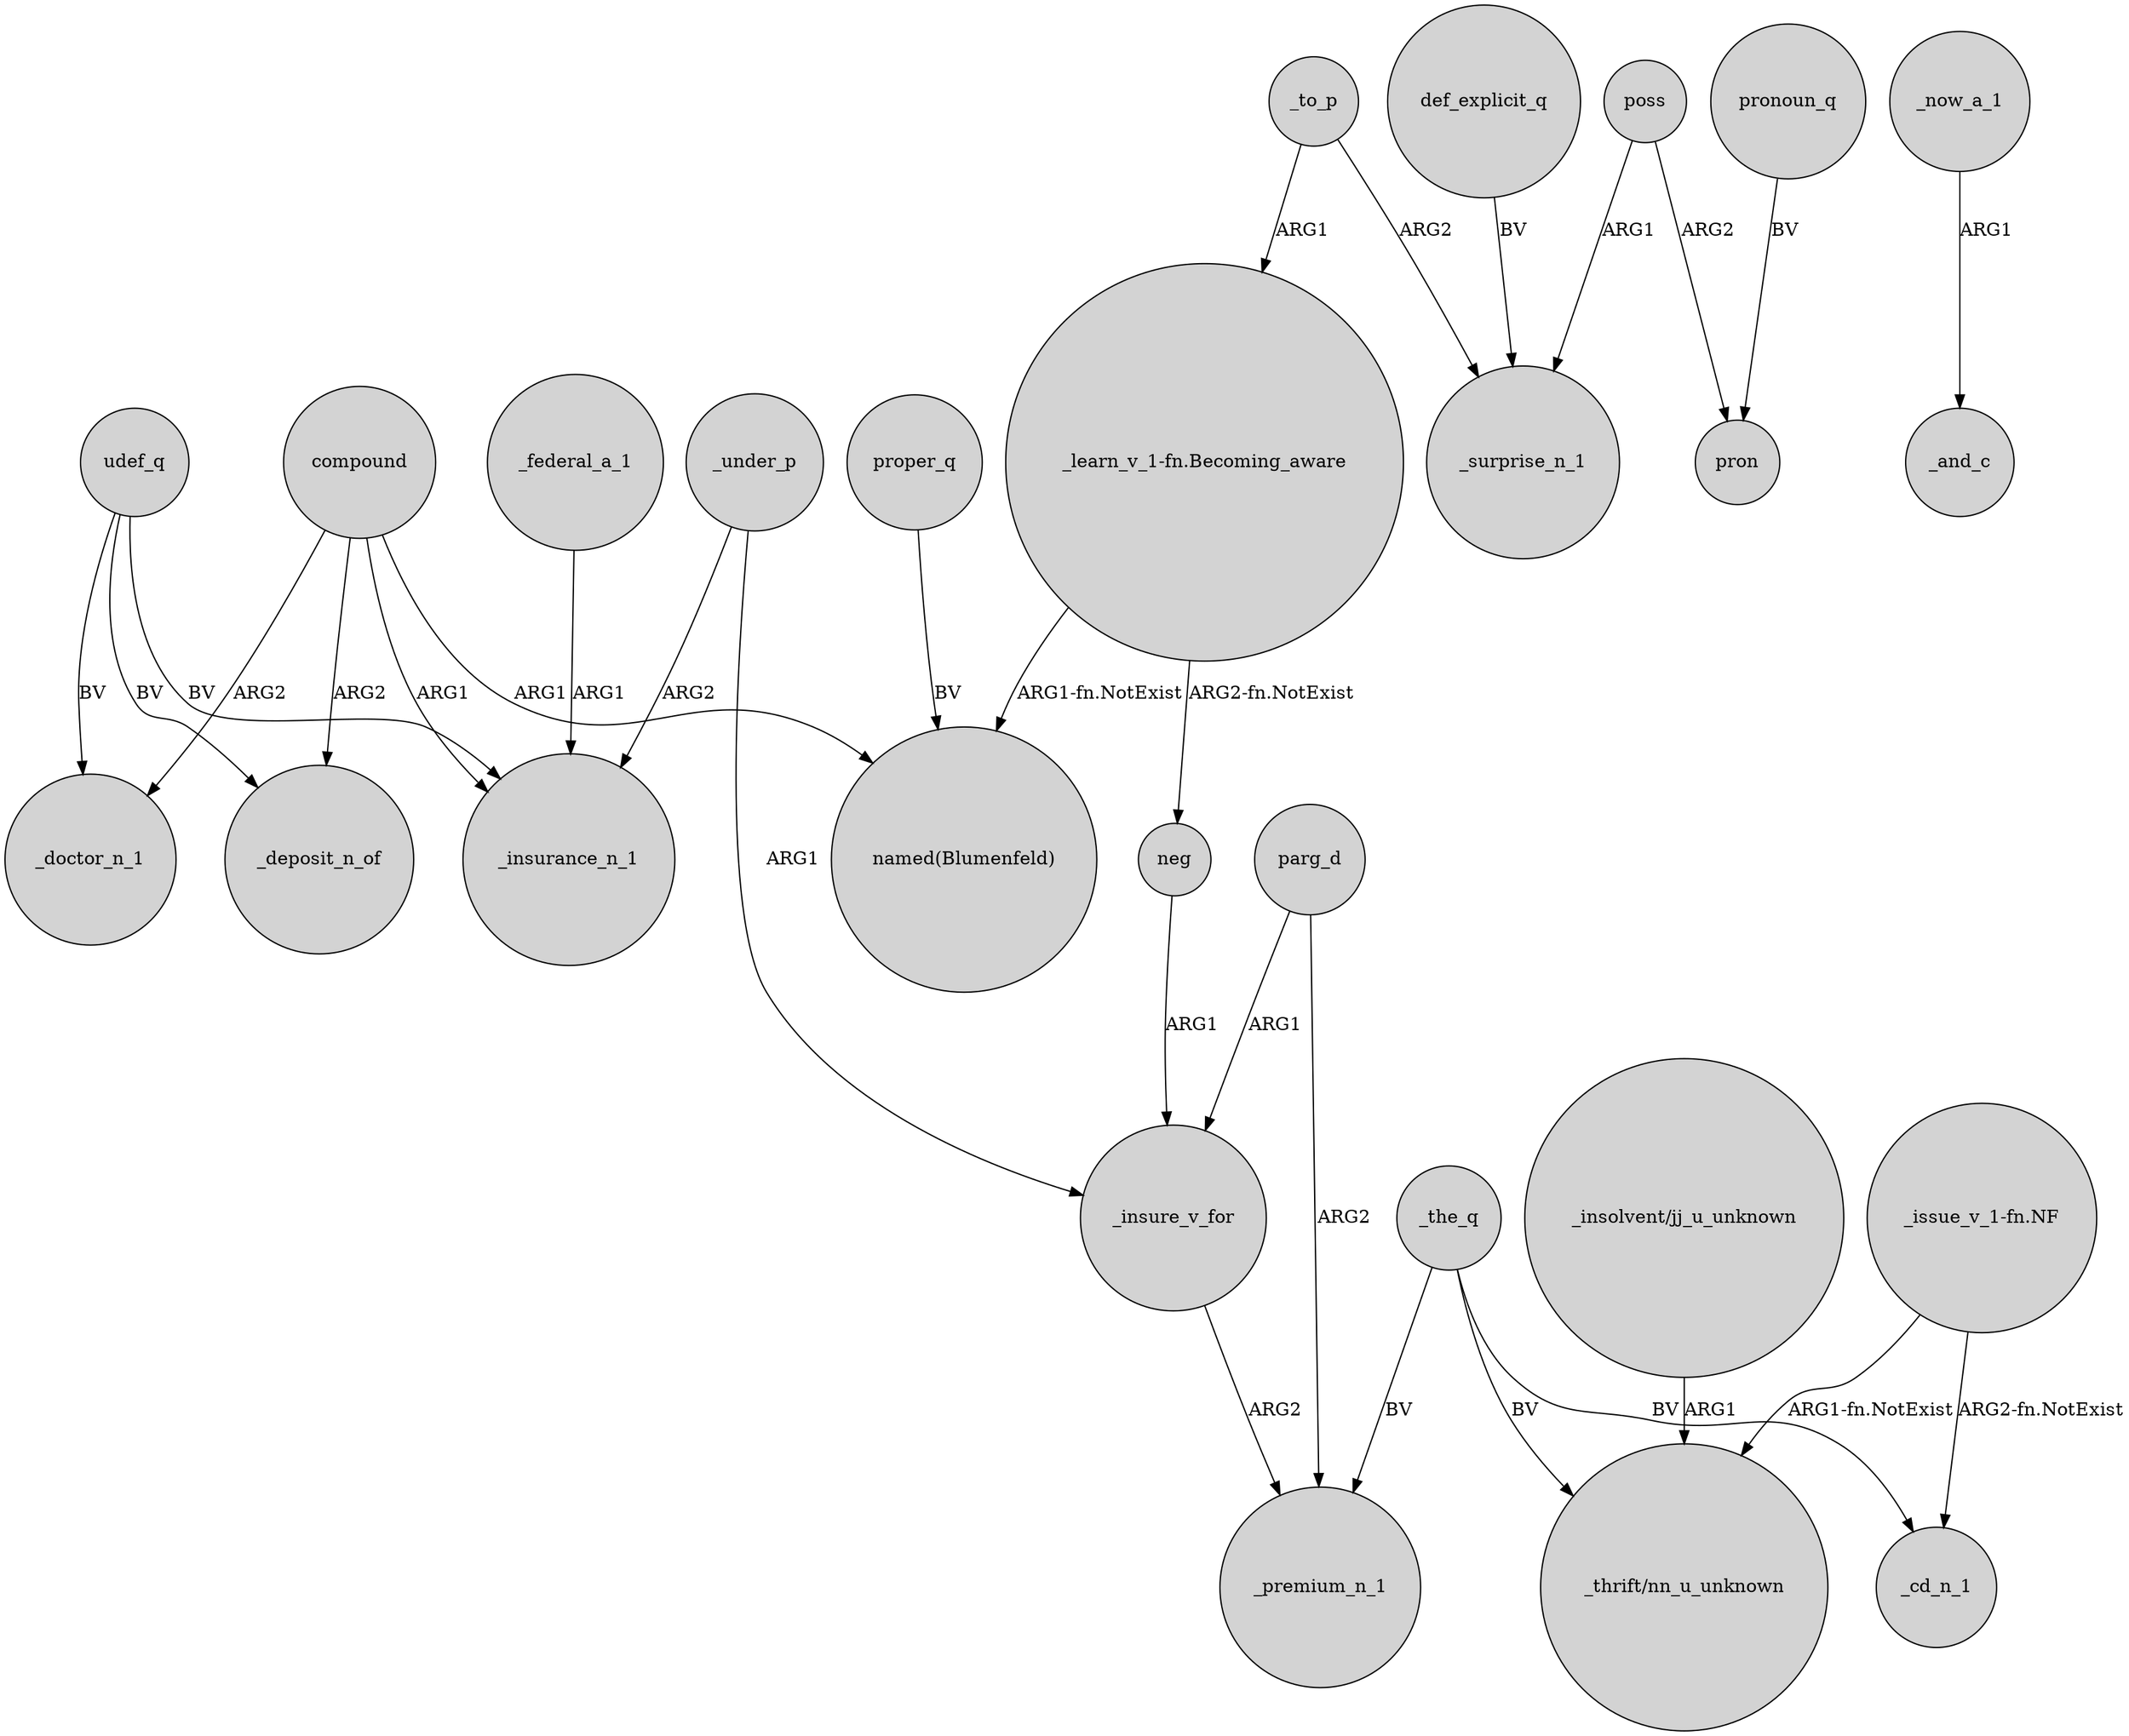 digraph {
	node [shape=circle style=filled]
	compound -> _insurance_n_1 [label=ARG1]
	"_learn_v_1-fn.Becoming_aware" -> neg [label="ARG2-fn.NotExist"]
	compound -> _doctor_n_1 [label=ARG2]
	_now_a_1 -> _and_c [label=ARG1]
	"_learn_v_1-fn.Becoming_aware" -> "named(Blumenfeld)" [label="ARG1-fn.NotExist"]
	poss -> pron [label=ARG2]
	udef_q -> _insurance_n_1 [label=BV]
	_federal_a_1 -> _insurance_n_1 [label=ARG1]
	_under_p -> _insure_v_for [label=ARG1]
	_under_p -> _insurance_n_1 [label=ARG2]
	udef_q -> _doctor_n_1 [label=BV]
	_the_q -> _cd_n_1 [label=BV]
	parg_d -> _premium_n_1 [label=ARG2]
	compound -> _deposit_n_of [label=ARG2]
	pronoun_q -> pron [label=BV]
	proper_q -> "named(Blumenfeld)" [label=BV]
	_insure_v_for -> _premium_n_1 [label=ARG2]
	udef_q -> _deposit_n_of [label=BV]
	compound -> "named(Blumenfeld)" [label=ARG1]
	_to_p -> "_learn_v_1-fn.Becoming_aware" [label=ARG1]
	parg_d -> _insure_v_for [label=ARG1]
	neg -> _insure_v_for [label=ARG1]
	"_issue_v_1-fn.NF" -> _cd_n_1 [label="ARG2-fn.NotExist"]
	def_explicit_q -> _surprise_n_1 [label=BV]
	_the_q -> "_thrift/nn_u_unknown" [label=BV]
	"_insolvent/jj_u_unknown" -> "_thrift/nn_u_unknown" [label=ARG1]
	_to_p -> _surprise_n_1 [label=ARG2]
	_the_q -> _premium_n_1 [label=BV]
	"_issue_v_1-fn.NF" -> "_thrift/nn_u_unknown" [label="ARG1-fn.NotExist"]
	poss -> _surprise_n_1 [label=ARG1]
}
